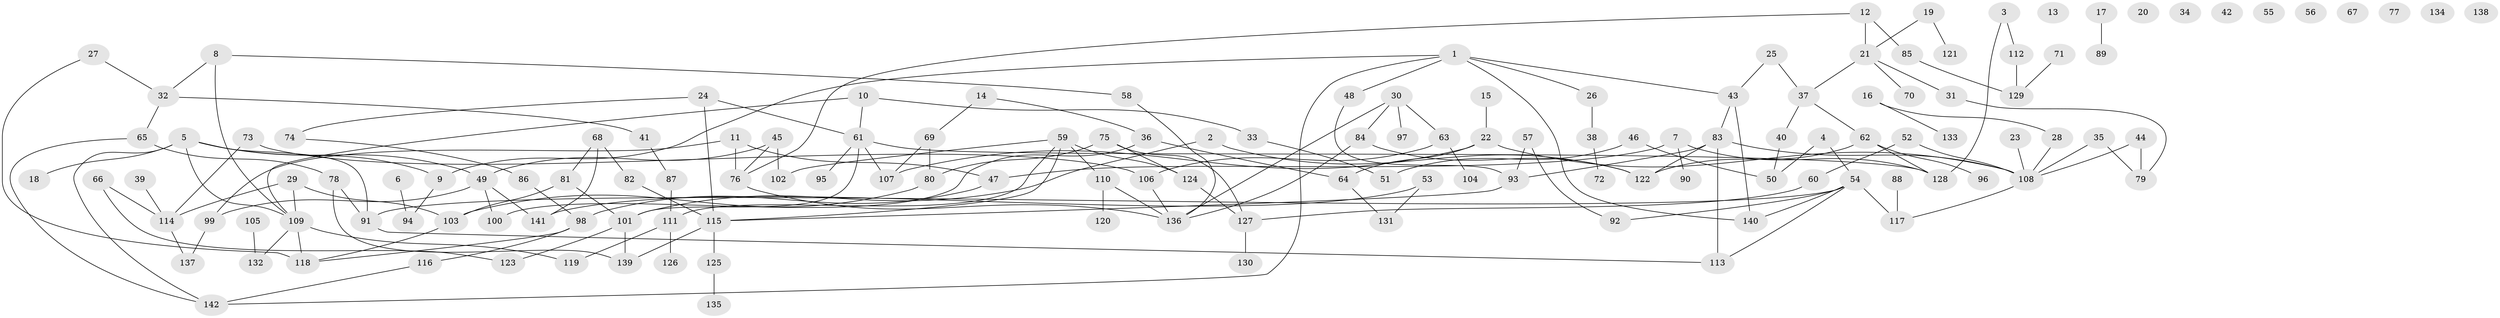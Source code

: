 // coarse degree distribution, {5: 0.04950495049504951, 2: 0.25742574257425743, 3: 0.18811881188118812, 7: 0.019801980198019802, 1: 0.18811881188118812, 8: 0.019801980198019802, 6: 0.06930693069306931, 0: 0.09900990099009901, 4: 0.09900990099009901, 11: 0.009900990099009901}
// Generated by graph-tools (version 1.1) at 2025/23/03/03/25 07:23:28]
// undirected, 142 vertices, 181 edges
graph export_dot {
graph [start="1"]
  node [color=gray90,style=filled];
  1;
  2;
  3;
  4;
  5;
  6;
  7;
  8;
  9;
  10;
  11;
  12;
  13;
  14;
  15;
  16;
  17;
  18;
  19;
  20;
  21;
  22;
  23;
  24;
  25;
  26;
  27;
  28;
  29;
  30;
  31;
  32;
  33;
  34;
  35;
  36;
  37;
  38;
  39;
  40;
  41;
  42;
  43;
  44;
  45;
  46;
  47;
  48;
  49;
  50;
  51;
  52;
  53;
  54;
  55;
  56;
  57;
  58;
  59;
  60;
  61;
  62;
  63;
  64;
  65;
  66;
  67;
  68;
  69;
  70;
  71;
  72;
  73;
  74;
  75;
  76;
  77;
  78;
  79;
  80;
  81;
  82;
  83;
  84;
  85;
  86;
  87;
  88;
  89;
  90;
  91;
  92;
  93;
  94;
  95;
  96;
  97;
  98;
  99;
  100;
  101;
  102;
  103;
  104;
  105;
  106;
  107;
  108;
  109;
  110;
  111;
  112;
  113;
  114;
  115;
  116;
  117;
  118;
  119;
  120;
  121;
  122;
  123;
  124;
  125;
  126;
  127;
  128;
  129;
  130;
  131;
  132;
  133;
  134;
  135;
  136;
  137;
  138;
  139;
  140;
  141;
  142;
  1 -- 9;
  1 -- 26;
  1 -- 43;
  1 -- 48;
  1 -- 140;
  1 -- 142;
  2 -- 101;
  2 -- 122;
  3 -- 112;
  3 -- 128;
  4 -- 50;
  4 -- 54;
  5 -- 9;
  5 -- 18;
  5 -- 49;
  5 -- 91;
  5 -- 109;
  5 -- 142;
  6 -- 94;
  7 -- 47;
  7 -- 90;
  7 -- 128;
  8 -- 32;
  8 -- 58;
  8 -- 109;
  9 -- 94;
  10 -- 33;
  10 -- 61;
  10 -- 109;
  11 -- 47;
  11 -- 76;
  11 -- 99;
  12 -- 21;
  12 -- 76;
  12 -- 85;
  14 -- 36;
  14 -- 69;
  15 -- 22;
  16 -- 28;
  16 -- 133;
  17 -- 89;
  19 -- 21;
  19 -- 121;
  21 -- 31;
  21 -- 37;
  21 -- 70;
  22 -- 64;
  22 -- 107;
  22 -- 108;
  23 -- 108;
  24 -- 61;
  24 -- 74;
  24 -- 115;
  25 -- 37;
  25 -- 43;
  26 -- 38;
  27 -- 32;
  27 -- 118;
  28 -- 108;
  29 -- 103;
  29 -- 109;
  29 -- 114;
  30 -- 63;
  30 -- 84;
  30 -- 97;
  30 -- 136;
  31 -- 79;
  32 -- 41;
  32 -- 65;
  33 -- 51;
  35 -- 79;
  35 -- 108;
  36 -- 64;
  36 -- 100;
  37 -- 40;
  37 -- 62;
  38 -- 72;
  39 -- 114;
  40 -- 50;
  41 -- 87;
  43 -- 83;
  43 -- 140;
  44 -- 79;
  44 -- 108;
  45 -- 49;
  45 -- 76;
  45 -- 102;
  46 -- 50;
  46 -- 51;
  47 -- 98;
  48 -- 93;
  49 -- 99;
  49 -- 100;
  49 -- 141;
  52 -- 60;
  52 -- 108;
  53 -- 131;
  53 -- 141;
  54 -- 91;
  54 -- 92;
  54 -- 113;
  54 -- 117;
  54 -- 140;
  57 -- 92;
  57 -- 93;
  58 -- 136;
  59 -- 102;
  59 -- 110;
  59 -- 111;
  59 -- 115;
  59 -- 124;
  60 -- 127;
  61 -- 95;
  61 -- 101;
  61 -- 107;
  61 -- 128;
  62 -- 96;
  62 -- 122;
  62 -- 128;
  63 -- 104;
  63 -- 106;
  64 -- 131;
  65 -- 78;
  65 -- 142;
  66 -- 114;
  66 -- 123;
  68 -- 81;
  68 -- 82;
  68 -- 141;
  69 -- 80;
  69 -- 107;
  71 -- 129;
  73 -- 106;
  73 -- 114;
  74 -- 86;
  75 -- 80;
  75 -- 124;
  75 -- 127;
  76 -- 136;
  78 -- 91;
  78 -- 139;
  80 -- 103;
  81 -- 101;
  81 -- 103;
  82 -- 115;
  83 -- 93;
  83 -- 108;
  83 -- 113;
  83 -- 122;
  84 -- 122;
  84 -- 136;
  85 -- 129;
  86 -- 98;
  87 -- 111;
  88 -- 117;
  91 -- 113;
  93 -- 115;
  98 -- 116;
  98 -- 118;
  99 -- 137;
  101 -- 123;
  101 -- 139;
  103 -- 118;
  105 -- 132;
  106 -- 136;
  108 -- 117;
  109 -- 118;
  109 -- 119;
  109 -- 132;
  110 -- 120;
  110 -- 136;
  111 -- 119;
  111 -- 126;
  112 -- 129;
  114 -- 137;
  115 -- 125;
  115 -- 139;
  116 -- 142;
  124 -- 127;
  125 -- 135;
  127 -- 130;
}
